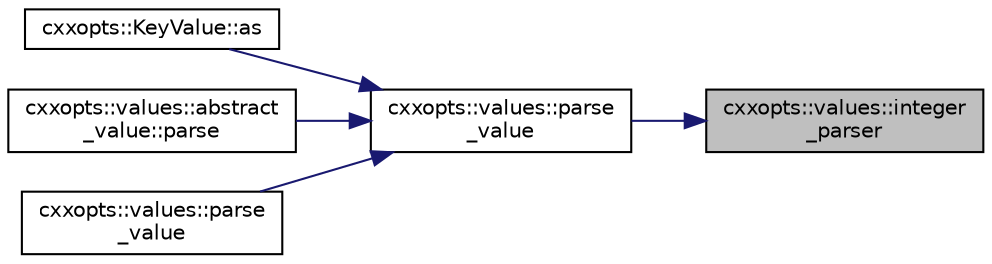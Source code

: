 digraph "cxxopts::values::integer_parser"
{
 // LATEX_PDF_SIZE
  edge [fontname="Helvetica",fontsize="10",labelfontname="Helvetica",labelfontsize="10"];
  node [fontname="Helvetica",fontsize="10",shape=record];
  rankdir="RL";
  Node1 [label="cxxopts::values::integer\l_parser",height=0.2,width=0.4,color="black", fillcolor="grey75", style="filled", fontcolor="black",tooltip=" "];
  Node1 -> Node2 [dir="back",color="midnightblue",fontsize="10",style="solid",fontname="Helvetica"];
  Node2 [label="cxxopts::values::parse\l_value",height=0.2,width=0.4,color="black", fillcolor="white", style="filled",URL="$namespacecxxopts_1_1values.html#a9782d53713f30ced7138719bd966db2b",tooltip=" "];
  Node2 -> Node3 [dir="back",color="midnightblue",fontsize="10",style="solid",fontname="Helvetica"];
  Node3 [label="cxxopts::KeyValue::as",height=0.2,width=0.4,color="black", fillcolor="white", style="filled",URL="$classcxxopts_1_1_key_value.html#af8c51b8c5fb52c8cb23c0437af2375ff",tooltip=" "];
  Node2 -> Node4 [dir="back",color="midnightblue",fontsize="10",style="solid",fontname="Helvetica"];
  Node4 [label="cxxopts::values::abstract\l_value::parse",height=0.2,width=0.4,color="black", fillcolor="white", style="filled",URL="$classcxxopts_1_1values_1_1abstract__value.html#ad6599c6a72ae7903a7a9b6dda2f828cf",tooltip=" "];
  Node2 -> Node5 [dir="back",color="midnightblue",fontsize="10",style="solid",fontname="Helvetica"];
  Node5 [label="cxxopts::values::parse\l_value",height=0.2,width=0.4,color="black", fillcolor="white", style="filled",URL="$namespacecxxopts_1_1values.html#a9cc26abde531fd7df6ff0ff07cc6d413",tooltip=" "];
}

